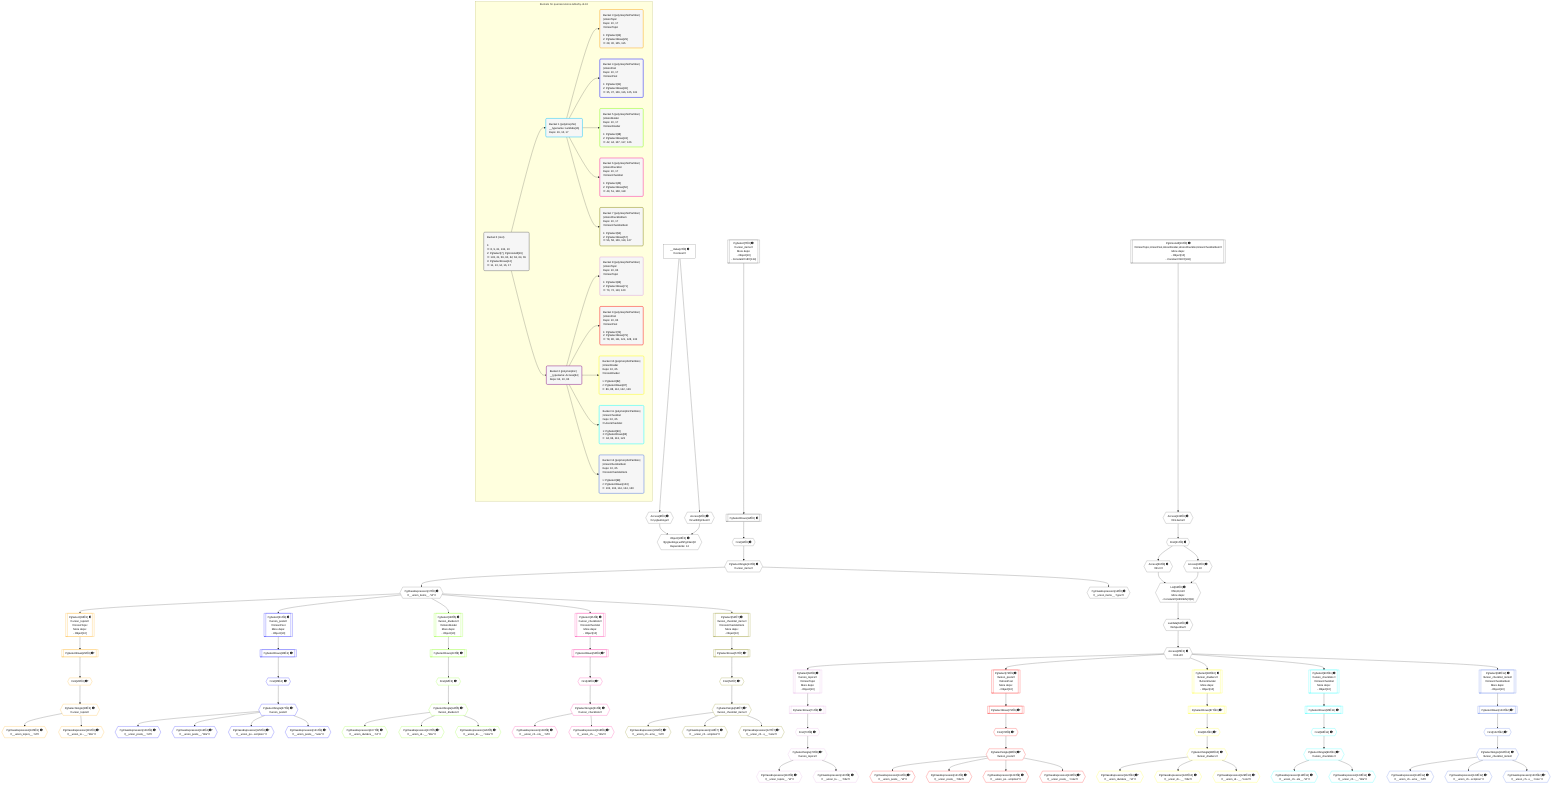 %%{init: {'themeVariables': { 'fontSize': '12px'}}}%%
graph TD
    classDef path fill:#eee,stroke:#000,color:#000
    classDef plan fill:#fff,stroke-width:1px,color:#000
    classDef itemplan fill:#fff,stroke-width:2px,color:#000
    classDef unbatchedplan fill:#dff,stroke-width:1px,color:#000
    classDef sideeffectplan fill:#fcc,stroke-width:2px,color:#000
    classDef bucket fill:#f6f6f6,color:#000,stroke-width:2px,text-align:left

    subgraph "Buckets for queries/unions-table/by-id-18"
    Bucket0("Bucket 0 (root)<br /><br />1: <br />ᐳ: 8, 9, 61, 134, 10<br />2: PgSelect[7], PgUnionAll[19]<br />ᐳ: 133, 21, 59, 60, 62, 63, 64, 65<br />3: PgSelectRows[12]<br />ᐳ: 11, 13, 14, 16, 17"):::bucket
    Bucket1("Bucket 1 (polymorphic)<br />__typename: Lambda[16]<br />Deps: 16, 10, 17"):::bucket
    Bucket2("Bucket 2 (polymorphic)<br />__typename: Access[64]<br />Deps: 64, 10, 65"):::bucket
    Bucket3("Bucket 3 (polymorphicPartition)<br />|UnionTopic<br />Deps: 10, 17<br />ᐳUnionTopic<br /><br />1: PgSelect[24]<br />2: PgSelectRows[29]<br />ᐳ: 28, 30, 105, 115"):::bucket
    Bucket4("Bucket 4 (polymorphicPartition)<br />|UnionPost<br />Deps: 10, 17<br />ᐳUnionPost<br /><br />1: PgSelect[31]<br />2: PgSelectRows[36]<br />ᐳ: 35, 37, 106, 116, 125, 131"):::bucket
    Bucket5("Bucket 5 (polymorphicPartition)<br />|UnionDivider<br />Deps: 10, 17<br />ᐳUnionDivider<br /><br />1: PgSelect[38]<br />2: PgSelectRows[43]<br />ᐳ: 42, 44, 107, 117, 126"):::bucket
    Bucket6("Bucket 6 (polymorphicPartition)<br />|UnionChecklist<br />Deps: 10, 17<br />ᐳUnionChecklist<br /><br />1: PgSelect[45]<br />2: PgSelectRows[50]<br />ᐳ: 49, 51, 108, 118"):::bucket
    Bucket7("Bucket 7 (polymorphicPartition)<br />|UnionChecklistItem<br />Deps: 10, 17<br />ᐳUnionChecklistItem<br /><br />1: PgSelect[52]<br />2: PgSelectRows[57]<br />ᐳ: 56, 58, 109, 119, 127"):::bucket
    Bucket8("Bucket 8 (polymorphicPartition)<br />|UnionTopic<br />Deps: 10, 65<br />ᐳUnionTopic<br /><br />1: PgSelect[66]<br />2: PgSelectRows[71]<br />ᐳ: 70, 72, 110, 120"):::bucket
    Bucket9("Bucket 9 (polymorphicPartition)<br />|UnionPost<br />Deps: 10, 65<br />ᐳUnionPost<br /><br />1: PgSelect[74]<br />2: PgSelectRows[79]<br />ᐳ: 78, 80, 111, 121, 128, 132"):::bucket
    Bucket10("Bucket 10 (polymorphicPartition)<br />|UnionDivider<br />Deps: 10, 65<br />ᐳUnionDivider<br /><br />1: PgSelect[82]<br />2: PgSelectRows[87]<br />ᐳ: 86, 88, 112, 122, 129"):::bucket
    Bucket11("Bucket 11 (polymorphicPartition)<br />|UnionChecklist<br />Deps: 10, 65<br />ᐳUnionChecklist<br /><br />1: PgSelect[90]<br />2: PgSelectRows[95]<br />ᐳ: 94, 96, 113, 123"):::bucket
    Bucket12("Bucket 12 (polymorphicPartition)<br />|UnionChecklistItem<br />Deps: 10, 65<br />ᐳUnionChecklistItem<br /><br />1: PgSelect[98]<br />2: PgSelectRows[103]<br />ᐳ: 102, 104, 114, 124, 130"):::bucket
    end
    Bucket0 --> Bucket1 & Bucket2
    Bucket1 --> Bucket3 & Bucket4 & Bucket5 & Bucket6 & Bucket7
    Bucket2 --> Bucket8 & Bucket9 & Bucket10 & Bucket11 & Bucket12

    %% plan dependencies
    List62{{"List[62∈0] ➊<br />ᐸ59,60,61ᐳ<br />More deps:<br />- Constantᐸ[HIDDEN]ᐳ[61]"}}:::plan
    Access59{{"Access[59∈0] ➊<br />ᐸ21.0ᐳ"}}:::plan
    Access60{{"Access[60∈0] ➊<br />ᐸ21.1ᐳ"}}:::plan
    Access59 & Access60 --> List62
    PgSelect7[["PgSelect[7∈0] ➊<br />ᐸunion_itemsᐳ<br />More deps:<br />- Object[10]<br />- Constantᐸ18ᐳ[134]"]]:::plan
    Object10{{"Object[10∈0] ➊<br />ᐸ{pgSettings,withPgClient}ᐳ<br />Dependents: 12"}}:::plan
    Access8{{"Access[8∈0] ➊<br />ᐸ2.pgSettingsᐳ"}}:::plan
    Access9{{"Access[9∈0] ➊<br />ᐸ2.withPgClientᐳ"}}:::plan
    Access8 & Access9 --> Object10
    PgUnionAll19[["PgUnionAll[19∈0] ➊<br />ᐸUnionTopic,UnionPost,UnionDivider,UnionChecklist,UnionChecklistItemᐳ<br />More deps:<br />- Object[10]<br />- Constantᐸ18ᐳ[134]"]]:::plan
    __Value2["__Value[2∈0] ➊<br />ᐸcontextᐳ"]:::plan
    __Value2 --> Access8
    __Value2 --> Access9
    First11{{"First[11∈0] ➊"}}:::plan
    PgSelectRows12[["PgSelectRows[12∈0] ➊"]]:::plan
    PgSelectRows12 --> First11
    PgSelect7 --> PgSelectRows12
    PgSelectSingle13{{"PgSelectSingle[13∈0] ➊<br />ᐸunion_itemsᐳ"}}:::plan
    First11 --> PgSelectSingle13
    PgClassExpression14{{"PgClassExpression[14∈0] ➊<br />ᐸ__union_items__.”type”ᐳ"}}:::plan
    PgSelectSingle13 --> PgClassExpression14
    PgClassExpression17{{"PgClassExpression[17∈0] ➊<br />ᐸ__union_items__.”id”ᐳ"}}:::plan
    PgSelectSingle13 --> PgClassExpression17
    First21{{"First[21∈0] ➊"}}:::plan
    Access133{{"Access[133∈0] ➊<br />ᐸ19.itemsᐳ"}}:::plan
    Access133 --> First21
    First21 --> Access59
    First21 --> Access60
    Lambda63{{"Lambda[63∈0] ➊<br />ᐸtoSpecifierᐳ"}}:::plan
    List62 --> Lambda63
    Access65{{"Access[65∈0] ➊<br />ᐸ63.idᐳ"}}:::plan
    Lambda63 --> Access65
    PgUnionAll19 --> Access133
    PgSelect24[["PgSelect[24∈3] ➊<br />ᐸunion_topicsᐳ<br />ᐳUnionTopic<br />More deps:<br />- Object[10]"]]:::plan
    PgClassExpression17 --> PgSelect24
    First28{{"First[28∈3] ➊^"}}:::plan
    PgSelectRows29[["PgSelectRows[29∈3] ➊^"]]:::plan
    PgSelectRows29 --> First28
    PgSelect24 --> PgSelectRows29
    PgSelectSingle30{{"PgSelectSingle[30∈3] ➊^<br />ᐸunion_topicsᐳ"}}:::plan
    First28 --> PgSelectSingle30
    PgClassExpression105{{"PgClassExpression[105∈3] ➊^<br />ᐸ__union_topics__.”id”ᐳ"}}:::plan
    PgSelectSingle30 --> PgClassExpression105
    PgClassExpression115{{"PgClassExpression[115∈3] ➊^<br />ᐸ__union_to...__.”title”ᐳ"}}:::plan
    PgSelectSingle30 --> PgClassExpression115
    PgSelect31[["PgSelect[31∈4] ➊<br />ᐸunion_postsᐳ<br />ᐳUnionPost<br />More deps:<br />- Object[10]"]]:::plan
    PgClassExpression17 --> PgSelect31
    First35{{"First[35∈4] ➊^"}}:::plan
    PgSelectRows36[["PgSelectRows[36∈4] ➊^"]]:::plan
    PgSelectRows36 --> First35
    PgSelect31 --> PgSelectRows36
    PgSelectSingle37{{"PgSelectSingle[37∈4] ➊^<br />ᐸunion_postsᐳ"}}:::plan
    First35 --> PgSelectSingle37
    PgClassExpression106{{"PgClassExpression[106∈4] ➊^<br />ᐸ__union_posts__.”id”ᐳ"}}:::plan
    PgSelectSingle37 --> PgClassExpression106
    PgClassExpression116{{"PgClassExpression[116∈4] ➊^<br />ᐸ__union_posts__.”title”ᐳ"}}:::plan
    PgSelectSingle37 --> PgClassExpression116
    PgClassExpression125{{"PgClassExpression[125∈4] ➊^<br />ᐸ__union_po...scription”ᐳ"}}:::plan
    PgSelectSingle37 --> PgClassExpression125
    PgClassExpression131{{"PgClassExpression[131∈4] ➊^<br />ᐸ__union_posts__.”note”ᐳ"}}:::plan
    PgSelectSingle37 --> PgClassExpression131
    PgSelect38[["PgSelect[38∈5] ➊<br />ᐸunion_dividersᐳ<br />ᐳUnionDivider<br />More deps:<br />- Object[10]"]]:::plan
    PgClassExpression17 --> PgSelect38
    First42{{"First[42∈5] ➊^"}}:::plan
    PgSelectRows43[["PgSelectRows[43∈5] ➊^"]]:::plan
    PgSelectRows43 --> First42
    PgSelect38 --> PgSelectRows43
    PgSelectSingle44{{"PgSelectSingle[44∈5] ➊^<br />ᐸunion_dividersᐳ"}}:::plan
    First42 --> PgSelectSingle44
    PgClassExpression107{{"PgClassExpression[107∈5] ➊^<br />ᐸ__union_dividers__.”id”ᐳ"}}:::plan
    PgSelectSingle44 --> PgClassExpression107
    PgClassExpression117{{"PgClassExpression[117∈5] ➊^<br />ᐸ__union_di...__.”title”ᐳ"}}:::plan
    PgSelectSingle44 --> PgClassExpression117
    PgClassExpression126{{"PgClassExpression[126∈5] ➊^<br />ᐸ__union_di...__.”color”ᐳ"}}:::plan
    PgSelectSingle44 --> PgClassExpression126
    PgSelect45[["PgSelect[45∈6] ➊<br />ᐸunion_checklistsᐳ<br />ᐳUnionChecklist<br />More deps:<br />- Object[10]"]]:::plan
    PgClassExpression17 --> PgSelect45
    First49{{"First[49∈6] ➊^"}}:::plan
    PgSelectRows50[["PgSelectRows[50∈6] ➊^"]]:::plan
    PgSelectRows50 --> First49
    PgSelect45 --> PgSelectRows50
    PgSelectSingle51{{"PgSelectSingle[51∈6] ➊^<br />ᐸunion_checklistsᐳ"}}:::plan
    First49 --> PgSelectSingle51
    PgClassExpression108{{"PgClassExpression[108∈6] ➊^<br />ᐸ__union_ch...sts__.”id”ᐳ"}}:::plan
    PgSelectSingle51 --> PgClassExpression108
    PgClassExpression118{{"PgClassExpression[118∈6] ➊^<br />ᐸ__union_ch...__.”title”ᐳ"}}:::plan
    PgSelectSingle51 --> PgClassExpression118
    PgSelect52[["PgSelect[52∈7] ➊<br />ᐸunion_checklist_itemsᐳ<br />ᐳUnionChecklistItem<br />More deps:<br />- Object[10]"]]:::plan
    PgClassExpression17 --> PgSelect52
    First56{{"First[56∈7] ➊^"}}:::plan
    PgSelectRows57[["PgSelectRows[57∈7] ➊^"]]:::plan
    PgSelectRows57 --> First56
    PgSelect52 --> PgSelectRows57
    PgSelectSingle58{{"PgSelectSingle[58∈7] ➊^<br />ᐸunion_checklist_itemsᐳ"}}:::plan
    First56 --> PgSelectSingle58
    PgClassExpression109{{"PgClassExpression[109∈7] ➊^<br />ᐸ__union_ch...ems__.”id”ᐳ"}}:::plan
    PgSelectSingle58 --> PgClassExpression109
    PgClassExpression119{{"PgClassExpression[119∈7] ➊^<br />ᐸ__union_ch...scription”ᐳ"}}:::plan
    PgSelectSingle58 --> PgClassExpression119
    PgClassExpression127{{"PgClassExpression[127∈7] ➊^<br />ᐸ__union_ch...s__.”note”ᐳ"}}:::plan
    PgSelectSingle58 --> PgClassExpression127
    PgSelect66[["PgSelect[66∈8] ➊<br />ᐸunion_topicsᐳ<br />ᐳUnionTopic<br />More deps:<br />- Object[10]"]]:::plan
    Access65 --> PgSelect66
    First70{{"First[70∈8] ➊^"}}:::plan
    PgSelectRows71[["PgSelectRows[71∈8] ➊^"]]:::plan
    PgSelectRows71 --> First70
    PgSelect66 --> PgSelectRows71
    PgSelectSingle72{{"PgSelectSingle[72∈8] ➊^<br />ᐸunion_topicsᐳ"}}:::plan
    First70 --> PgSelectSingle72
    PgClassExpression110{{"PgClassExpression[110∈8] ➊^<br />ᐸ__union_topics__.”id”ᐳ"}}:::plan
    PgSelectSingle72 --> PgClassExpression110
    PgClassExpression120{{"PgClassExpression[120∈8] ➊^<br />ᐸ__union_to...__.”title”ᐳ"}}:::plan
    PgSelectSingle72 --> PgClassExpression120
    PgSelect74[["PgSelect[74∈9] ➊<br />ᐸunion_postsᐳ<br />ᐳUnionPost<br />More deps:<br />- Object[10]"]]:::plan
    Access65 --> PgSelect74
    First78{{"First[78∈9] ➊^"}}:::plan
    PgSelectRows79[["PgSelectRows[79∈9] ➊^"]]:::plan
    PgSelectRows79 --> First78
    PgSelect74 --> PgSelectRows79
    PgSelectSingle80{{"PgSelectSingle[80∈9] ➊^<br />ᐸunion_postsᐳ"}}:::plan
    First78 --> PgSelectSingle80
    PgClassExpression111{{"PgClassExpression[111∈9] ➊^<br />ᐸ__union_posts__.”id”ᐳ"}}:::plan
    PgSelectSingle80 --> PgClassExpression111
    PgClassExpression121{{"PgClassExpression[121∈9] ➊^<br />ᐸ__union_posts__.”title”ᐳ"}}:::plan
    PgSelectSingle80 --> PgClassExpression121
    PgClassExpression128{{"PgClassExpression[128∈9] ➊^<br />ᐸ__union_po...scription”ᐳ"}}:::plan
    PgSelectSingle80 --> PgClassExpression128
    PgClassExpression132{{"PgClassExpression[132∈9] ➊^<br />ᐸ__union_posts__.”note”ᐳ"}}:::plan
    PgSelectSingle80 --> PgClassExpression132
    PgSelect82[["PgSelect[82∈10] ➊<br />ᐸunion_dividersᐳ<br />ᐳUnionDivider<br />More deps:<br />- Object[10]"]]:::plan
    Access65 --> PgSelect82
    First86{{"First[86∈10] ➊^"}}:::plan
    PgSelectRows87[["PgSelectRows[87∈10] ➊^"]]:::plan
    PgSelectRows87 --> First86
    PgSelect82 --> PgSelectRows87
    PgSelectSingle88{{"PgSelectSingle[88∈10] ➊^<br />ᐸunion_dividersᐳ"}}:::plan
    First86 --> PgSelectSingle88
    PgClassExpression112{{"PgClassExpression[112∈10] ➊^<br />ᐸ__union_dividers__.”id”ᐳ"}}:::plan
    PgSelectSingle88 --> PgClassExpression112
    PgClassExpression122{{"PgClassExpression[122∈10] ➊^<br />ᐸ__union_di...__.”title”ᐳ"}}:::plan
    PgSelectSingle88 --> PgClassExpression122
    PgClassExpression129{{"PgClassExpression[129∈10] ➊^<br />ᐸ__union_di...__.”color”ᐳ"}}:::plan
    PgSelectSingle88 --> PgClassExpression129
    PgSelect90[["PgSelect[90∈11] ➊<br />ᐸunion_checklistsᐳ<br />ᐳUnionChecklist<br />More deps:<br />- Object[10]"]]:::plan
    Access65 --> PgSelect90
    First94{{"First[94∈11] ➊^"}}:::plan
    PgSelectRows95[["PgSelectRows[95∈11] ➊^"]]:::plan
    PgSelectRows95 --> First94
    PgSelect90 --> PgSelectRows95
    PgSelectSingle96{{"PgSelectSingle[96∈11] ➊^<br />ᐸunion_checklistsᐳ"}}:::plan
    First94 --> PgSelectSingle96
    PgClassExpression113{{"PgClassExpression[113∈11] ➊^<br />ᐸ__union_ch...sts__.”id”ᐳ"}}:::plan
    PgSelectSingle96 --> PgClassExpression113
    PgClassExpression123{{"PgClassExpression[123∈11] ➊^<br />ᐸ__union_ch...__.”title”ᐳ"}}:::plan
    PgSelectSingle96 --> PgClassExpression123
    PgSelect98[["PgSelect[98∈12] ➊<br />ᐸunion_checklist_itemsᐳ<br />ᐳUnionChecklistItem<br />More deps:<br />- Object[10]"]]:::plan
    Access65 --> PgSelect98
    First102{{"First[102∈12] ➊^"}}:::plan
    PgSelectRows103[["PgSelectRows[103∈12] ➊^"]]:::plan
    PgSelectRows103 --> First102
    PgSelect98 --> PgSelectRows103
    PgSelectSingle104{{"PgSelectSingle[104∈12] ➊^<br />ᐸunion_checklist_itemsᐳ"}}:::plan
    First102 --> PgSelectSingle104
    PgClassExpression114{{"PgClassExpression[114∈12] ➊^<br />ᐸ__union_ch...ems__.”id”ᐳ"}}:::plan
    PgSelectSingle104 --> PgClassExpression114
    PgClassExpression124{{"PgClassExpression[124∈12] ➊^<br />ᐸ__union_ch...scription”ᐳ"}}:::plan
    PgSelectSingle104 --> PgClassExpression124
    PgClassExpression130{{"PgClassExpression[130∈12] ➊^<br />ᐸ__union_ch...s__.”note”ᐳ"}}:::plan
    PgSelectSingle104 --> PgClassExpression130

    %% define steps
    classDef bucket0 stroke:#696969
    class Bucket0,__Value2,PgSelect7,Access8,Access9,Object10,First11,PgSelectRows12,PgSelectSingle13,PgClassExpression14,PgClassExpression17,PgUnionAll19,First21,Access59,Access60,List62,Lambda63,Access65,Access133 bucket0
    classDef bucket1 stroke:#00bfff
    class Bucket1 bucket1
    classDef bucket2 stroke:#7f007f
    class Bucket2 bucket2
    classDef bucket3 stroke:#ffa500
    class Bucket3,PgSelect24,First28,PgSelectRows29,PgSelectSingle30,PgClassExpression105,PgClassExpression115 bucket3
    classDef bucket4 stroke:#0000ff
    class Bucket4,PgSelect31,First35,PgSelectRows36,PgSelectSingle37,PgClassExpression106,PgClassExpression116,PgClassExpression125,PgClassExpression131 bucket4
    classDef bucket5 stroke:#7fff00
    class Bucket5,PgSelect38,First42,PgSelectRows43,PgSelectSingle44,PgClassExpression107,PgClassExpression117,PgClassExpression126 bucket5
    classDef bucket6 stroke:#ff1493
    class Bucket6,PgSelect45,First49,PgSelectRows50,PgSelectSingle51,PgClassExpression108,PgClassExpression118 bucket6
    classDef bucket7 stroke:#808000
    class Bucket7,PgSelect52,First56,PgSelectRows57,PgSelectSingle58,PgClassExpression109,PgClassExpression119,PgClassExpression127 bucket7
    classDef bucket8 stroke:#dda0dd
    class Bucket8,PgSelect66,First70,PgSelectRows71,PgSelectSingle72,PgClassExpression110,PgClassExpression120 bucket8
    classDef bucket9 stroke:#ff0000
    class Bucket9,PgSelect74,First78,PgSelectRows79,PgSelectSingle80,PgClassExpression111,PgClassExpression121,PgClassExpression128,PgClassExpression132 bucket9
    classDef bucket10 stroke:#ffff00
    class Bucket10,PgSelect82,First86,PgSelectRows87,PgSelectSingle88,PgClassExpression112,PgClassExpression122,PgClassExpression129 bucket10
    classDef bucket11 stroke:#00ffff
    class Bucket11,PgSelect90,First94,PgSelectRows95,PgSelectSingle96,PgClassExpression113,PgClassExpression123 bucket11
    classDef bucket12 stroke:#4169e1
    class Bucket12,PgSelect98,First102,PgSelectRows103,PgSelectSingle104,PgClassExpression114,PgClassExpression124,PgClassExpression130 bucket12